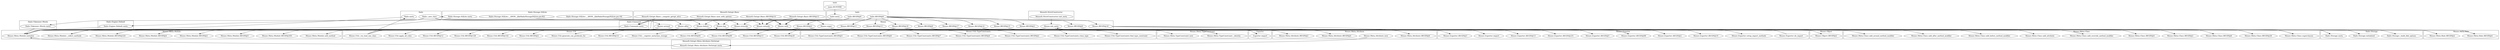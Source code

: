 digraph {
graph [overlap=false]
subgraph cluster_Hailo_Tokenizer_Words {
	label="Hailo::Tokenizer::Words";
	"Hailo::Tokenizer::Words::meta";
}
subgraph cluster_Mouse_Meta_Attribute {
	label="Mouse::Meta::Attribute";
	"Mouse::Meta::Attribute::BEGIN@4";
	"Mouse::Meta::Attribute::new";
	"Mouse::Meta::Attribute::BEGIN@6";
	"Mouse::Meta::Attribute::BEGIN@2";
}
subgraph cluster_MouseX_Getopt_Meta_Attribute_NoGetopt {
	label="MouseX::Getopt::Meta::Attribute::NoGetopt";
	"MouseX::Getopt::Meta::Attribute::NoGetopt::meta";
}
subgraph cluster_Mouse_Meta_Class {
	label="Mouse::Meta::Class";
	"Mouse::Meta::Class::superclasses";
	"Mouse::Meta::Class::BEGIN@26";
	"Mouse::Meta::Class::add_attribute";
	"Mouse::Meta::Class::add_override_method_modifier";
	"Mouse::Meta::Class::BEGIN@6";
	"Mouse::Meta::Class::add_before_method_modifier";
	"Mouse::Meta::Class::add_after_method_modifier";
	"Mouse::Meta::Class::BEGIN@2";
	"Mouse::Meta::Class::add_around_method_modifier";
	"Mouse::Meta::Class::BEGIN@4";
}
subgraph cluster_Mouse_Util_TypeConstraints {
	label="Mouse::Util::TypeConstraints";
	"Mouse::Util::TypeConstraints::BEGIN@5";
	"Mouse::Util::TypeConstraints::class_type";
	"Mouse::Util::TypeConstraints::find_type_constraint";
	"Mouse::Util::TypeConstraints::BEGIN@7";
	"Mouse::Util::TypeConstraints::BEGIN@8";
	"Mouse::Util::TypeConstraints::BEGIN@2";
	"Mouse::Util::TypeConstraints::BEGIN@4";
}
subgraph cluster_Exporter {
	label="Exporter";
	"Exporter::import";
}
subgraph cluster_Mouse_Exporter {
	label="Mouse::Exporter";
	"Mouse::Exporter::BEGIN@10";
	"Mouse::Exporter::setup_import_methods";
	"Mouse::Exporter::BEGIN@2";
	"Mouse::Exporter::BEGIN@96";
	"Mouse::Exporter::BEGIN@5";
	"Mouse::Exporter::BEGIN@231";
	"Mouse::Exporter::do_import";
	"Mouse::Exporter::BEGIN@13";
	"Mouse::Exporter::import";
	"Mouse::Exporter::BEGIN@3";
}
subgraph cluster_Hailo_Engine_Default {
	label="Hailo::Engine::Default";
	"Hailo::Engine::Default::meta";
}
subgraph cluster_Mouse_Meta_Module {
	label="Mouse::Meta::Module";
	"Mouse::Meta::Module::BEGIN@2";
	"Mouse::Meta::Module::BEGIN@4";
	"Mouse::Meta::Module::initialize";
	"Mouse::Meta::Module::BEGIN@224";
	"Mouse::Meta::Module::BEGIN@303";
	"Mouse::Meta::Module::_collect_methods";
	"Mouse::Meta::Module::add_method";
	"Mouse::Meta::Module::BEGIN@5";
}
subgraph cluster_Hailo_Storage_SQLite {
	label="Hailo::Storage::SQLite";
	"Hailo::Storage::SQLite::__ANON__[lib/Hailo/Storage/SQLite.pm:82]";
	"Hailo::Storage::SQLite::__ANON__[lib/Hailo/Storage/SQLite.pm:18]";
	"Hailo::Storage::SQLite::meta";
}
subgraph cluster_Mouse_Meta_TypeConstraint {
	label="Mouse::Meta::TypeConstraint";
	"Mouse::Meta::TypeConstraint::new";
	"Mouse::Meta::TypeConstraint::_identity";
}
subgraph cluster_main {
	label="main";
	"main::RUNTIME";
}
subgraph cluster_MouseX_Getopt_Basic {
	label="MouseX::Getopt::Basic";
	"MouseX::Getopt::Basic::BEGIN@13";
	"MouseX::Getopt::Basic::new_with_options";
	"MouseX::Getopt::Basic::BEGIN@14";
	"MouseX::Getopt::Basic::_compute_getopt_attrs";
}
subgraph cluster_Mouse_Meta_Role {
	label="Mouse::Meta::Role";
	"Mouse::Meta::Role::BEGIN@4";
	"Mouse::Meta::Role::BEGIN@2";
}
subgraph cluster_Hailo {
	label="Hailo";
	"Hailo::_new_class";
	"Hailo::meta";
}
subgraph cluster_Hailo_Storage {
	label="Hailo::Storage";
	"Hailo::Storage::meta";
	"Hailo::Storage::_build_dbd_options";
	"Hailo::Storage::initialized";
}
subgraph cluster_hailo {
	label="hailo";
	"hailo::BEGIN@8";
	"hailo::BEGIN@6";
	"hailo::meta";
}
subgraph cluster_MouseX_StrictConstructor {
	label="MouseX::StrictConstructor";
	"MouseX::StrictConstructor::init_meta";
}
subgraph cluster_Mouse {
	label="Mouse";
	"Mouse::BEGIN@11";
	"Mouse::with";
	"Mouse::BEGIN@17";
	"Mouse::has";
	"Mouse::super";
	"Mouse::override";
	"Mouse::around";
	"Mouse::BEGIN@14";
	"Mouse::BEGIN@15";
	"Mouse::extends";
	"Mouse::BEGIN@2";
	"Mouse::BEGIN@16";
	"Mouse::BEGIN@18";
	"Mouse::BEGIN@4";
	"Mouse::init_meta";
	"Mouse::BEGIN@8";
	"Mouse::BEGIN@13";
	"Mouse::after";
	"Mouse::before";
	"Mouse::BEGIN@9";
}
subgraph cluster_Mouse_Object {
	label="Mouse::Object";
	"Mouse::Object::BEGIN@2";
}
subgraph cluster_Mouse_Util {
	label="Mouse::Util";
	"Mouse::Util::BEGIN@13";
	"Mouse::Util::BEGIN@80";
	"Mouse::Util::apply_all_roles";
	"Mouse::Util::BEGIN@81";
	"Mouse::Util::__register_metaclass_storage";
	"Mouse::Util::_try_load_one_class";
	"Mouse::Util::BEGIN@14";
	"Mouse::Util::generate_can_predicate_for";
	"Mouse::Util::BEGIN@2";
	"Mouse::Util::BEGIN@142";
	"Mouse::Util::BEGIN@128";
	"Mouse::Util::BEGIN@12";
	"Mouse::Util::BEGIN@20";
}
subgraph cluster_Hailo_Command {
	label="Hailo::Command";
	"Hailo::Command::meta";
}
"Mouse::BEGIN@4" -> "Mouse::Util::BEGIN@80";
"Mouse::BEGIN@16" -> "Mouse::Meta::Attribute::BEGIN@4";
"Mouse::override" -> "Mouse::Meta::Class::add_override_method_modifier";
"Mouse::BEGIN@16" -> "Mouse::Meta::Attribute::BEGIN@2";
"Mouse::BEGIN@17" -> "Mouse::Object::BEGIN@2";
"Mouse::BEGIN@14" -> "Mouse::Meta::Class::BEGIN@2";
"Mouse::BEGIN@4" -> "Mouse::Meta::Module::BEGIN@5";
"Mouse::super" -> "Hailo::Storage::initialized";
"hailo::BEGIN@6" -> "Mouse::BEGIN@18";
"Mouse::init_meta" -> "Mouse::Meta::Module::add_method";
"Mouse::Exporter::do_import" -> "Mouse::init_meta";
"MouseX::StrictConstructor::init_meta" -> "Mouse::init_meta";
"Mouse::BEGIN@8" -> "Exporter::import";
"Mouse::BEGIN@9" -> "Exporter::import";
"Hailo::_new_class" -> "Hailo::Engine::Default::meta";
"Mouse::around" -> "Mouse::Meta::Class::add_around_method_modifier";
"Mouse::BEGIN@18" -> "Mouse::Util::TypeConstraints::BEGIN@4";
"Mouse::BEGIN@18" -> "Mouse::Exporter::setup_import_methods";
"Mouse::BEGIN@4" -> "Mouse::Util::__register_metaclass_storage";
"Mouse::BEGIN@4" -> "Mouse::Util::BEGIN@2";
"Mouse::Meta::Attribute::new" -> "MouseX::Getopt::Meta::Attribute::NoGetopt::meta";
"Mouse::super" -> "Hailo::Storage::_build_dbd_options";
"Mouse::BEGIN@15" -> "Mouse::Meta::Role::BEGIN@2";
"hailo::BEGIN@8" -> "Mouse::extends";
"MouseX::Getopt::Basic::BEGIN@13" -> "Mouse::extends";
"MouseX::Getopt::Basic::BEGIN@14" -> "Mouse::extends";
"Hailo::_new_class" -> "Mouse::extends";
"Mouse::init_meta" -> "Mouse::Util::TypeConstraints::class_type";
"Mouse::BEGIN@14" -> "Mouse::Meta::Class::BEGIN@26";
"Mouse::BEGIN@14" -> "Mouse::Meta::Class::BEGIN@6";
"hailo::BEGIN@6" -> "Mouse::BEGIN@9";
"hailo::BEGIN@6" -> "Mouse::BEGIN@11";
"hailo::BEGIN@8" -> "Mouse::has";
"Hailo::_new_class" -> "Mouse::has";
"Mouse::Util::_try_load_one_class" -> "Mouse::has";
"Mouse::BEGIN@4" -> "Mouse::Meta::Module::BEGIN@2";
"Mouse::BEGIN@4" -> "Mouse::Exporter::BEGIN@13";
"Mouse::Util::_try_load_one_class" -> "Hailo::Storage::meta";
"Mouse::around" -> "Mouse::Meta::Module::_collect_methods";
"Mouse::after" -> "Mouse::Meta::Module::_collect_methods";
"Mouse::before" -> "Mouse::Meta::Module::_collect_methods";
"Mouse::BEGIN@4" -> "Mouse::Exporter::BEGIN@231";
"Mouse::after" -> "Mouse::Meta::Class::add_after_method_modifier";
"Mouse::BEGIN@4" -> "Mouse::Util::BEGIN@142";
"Mouse::BEGIN@4" -> "Mouse::Util::BEGIN@13";
"Mouse::BEGIN@18" -> "Mouse::Util::TypeConstraints::BEGIN@8";
"Mouse::BEGIN@4" -> "Mouse::Exporter::BEGIN@3";
"Mouse::BEGIN@4" -> "Mouse::Meta::Module::BEGIN@224";
"hailo::BEGIN@6" -> "Mouse::BEGIN@15";
"main::RUNTIME" -> "hailo::meta";
"Mouse::BEGIN@15" -> "Mouse::Meta::Role::BEGIN@4";
"Hailo::Storage::SQLite::__ANON__[lib/Hailo/Storage/SQLite.pm:82]" -> "Mouse::super";
"Hailo::Storage::SQLite::__ANON__[lib/Hailo/Storage/SQLite.pm:18]" -> "Mouse::super";
"hailo::BEGIN@6" -> "Mouse::BEGIN@14";
"Mouse::BEGIN@4" -> "Mouse::Util::BEGIN@20";
"Mouse::with" -> "Mouse::Util::apply_all_roles";
"hailo::BEGIN@6" -> "Mouse::BEGIN@2";
"Mouse::BEGIN@4" -> "Mouse::Exporter::BEGIN@5";
"Mouse::BEGIN@4" -> "Mouse::Util::generate_can_predicate_for";
"hailo::BEGIN@6" -> "Mouse::BEGIN@13";
"hailo::BEGIN@8" -> "Mouse::before";
"Hailo::_new_class" -> "Mouse::before";
"Hailo::_new_class" -> "Hailo::Tokenizer::Words::meta";
"Mouse::BEGIN@4" -> "Mouse::Meta::Module::BEGIN@303";
"hailo::BEGIN@8" -> "Mouse::with";
"MouseX::Getopt::Basic::BEGIN@13" -> "Mouse::with";
"Hailo::_new_class" -> "Mouse::with";
"MouseX::Getopt::Basic::BEGIN@14" -> "Mouse::with";
"hailo::BEGIN@6" -> "Mouse::BEGIN@17";
"Mouse::before" -> "Mouse::Meta::Class::add_before_method_modifier";
"Hailo::_new_class" -> "Mouse::around";
"hailo::BEGIN@8" -> "Mouse::override";
"Hailo::_new_class" -> "Mouse::override";
"Mouse::BEGIN@4" -> "Mouse::Util::BEGIN@12";
"Mouse::BEGIN@4" -> "Mouse::Exporter::BEGIN@10";
"Mouse::BEGIN@18" -> "Mouse::Util::TypeConstraints::BEGIN@5";
"Mouse::BEGIN@4" -> "Mouse::Meta::Module::BEGIN@4";
"Mouse::init_meta" -> "Mouse::Util::TypeConstraints::find_type_constraint";
"Mouse::BEGIN@4" -> "Mouse::Exporter::BEGIN@96";
"hailo::BEGIN@6" -> "Mouse::BEGIN@8";
"Mouse::BEGIN@4" -> "Mouse::Exporter::import";
"Hailo::_new_class" -> "Mouse::after";
"Mouse::has" -> "Mouse::Meta::Class::add_attribute";
"Mouse::BEGIN@4" -> "Mouse::Exporter::BEGIN@2";
"Mouse::BEGIN@18" -> "Mouse::Util::TypeConstraints::BEGIN@2";
"Mouse::BEGIN@16" -> "Mouse::Meta::Attribute::BEGIN@6";
"Mouse::BEGIN@14" -> "Mouse::Meta::Class::BEGIN@4";
"hailo::BEGIN@6" -> "Mouse::BEGIN@4";
"Mouse::init_meta" -> "Mouse::Meta::TypeConstraint::_identity";
"Hailo::meta" -> "Mouse::Meta::Module::initialize";
"Mouse::has" -> "Mouse::Meta::Module::initialize";
"Mouse::around" -> "Mouse::Meta::Module::initialize";
"Mouse::override" -> "Mouse::Meta::Module::initialize";
"MouseX::Getopt::Meta::Attribute::NoGetopt::meta" -> "Mouse::Meta::Module::initialize";
"Hailo::Storage::meta" -> "Mouse::Meta::Module::initialize";
"Mouse::extends" -> "Mouse::Meta::Module::initialize";
"hailo::meta" -> "Mouse::Meta::Module::initialize";
"Mouse::init_meta" -> "Mouse::Meta::Module::initialize";
"Hailo::Command::meta" -> "Mouse::Meta::Module::initialize";
"Mouse::before" -> "Mouse::Meta::Module::initialize";
"Hailo::Tokenizer::Words::meta" -> "Mouse::Meta::Module::initialize";
"Mouse::after" -> "Mouse::Meta::Module::initialize";
"Hailo::Engine::Default::meta" -> "Mouse::Meta::Module::initialize";
"Hailo::Storage::SQLite::meta" -> "Mouse::Meta::Module::initialize";
"Mouse::BEGIN@18" -> "Mouse::Util::TypeConstraints::BEGIN@7";
"Mouse::BEGIN@18" -> "Mouse::Meta::TypeConstraint::new";
"Mouse::BEGIN@4" -> "Mouse::Util::BEGIN@128";
"Mouse::extends" -> "Mouse::Meta::Class::superclasses";
"Mouse::init_meta" -> "Mouse::Meta::Class::superclasses";
"Mouse::Util::_try_load_one_class" -> "Hailo::meta";
"Mouse::BEGIN@4" -> "Mouse::Util::BEGIN@81";
"hailo::BEGIN@6" -> "Mouse::BEGIN@16";
"Mouse::BEGIN@4" -> "Mouse::Util::BEGIN@14";
"hailo::BEGIN@8" -> "Hailo::Command::meta";
"MouseX::Getopt::Basic::new_with_options" -> "Hailo::Command::meta";
"MouseX::Getopt::Basic::_compute_getopt_attrs" -> "Hailo::Command::meta";
"Hailo::_new_class" -> "Hailo::Storage::SQLite::meta";
}
